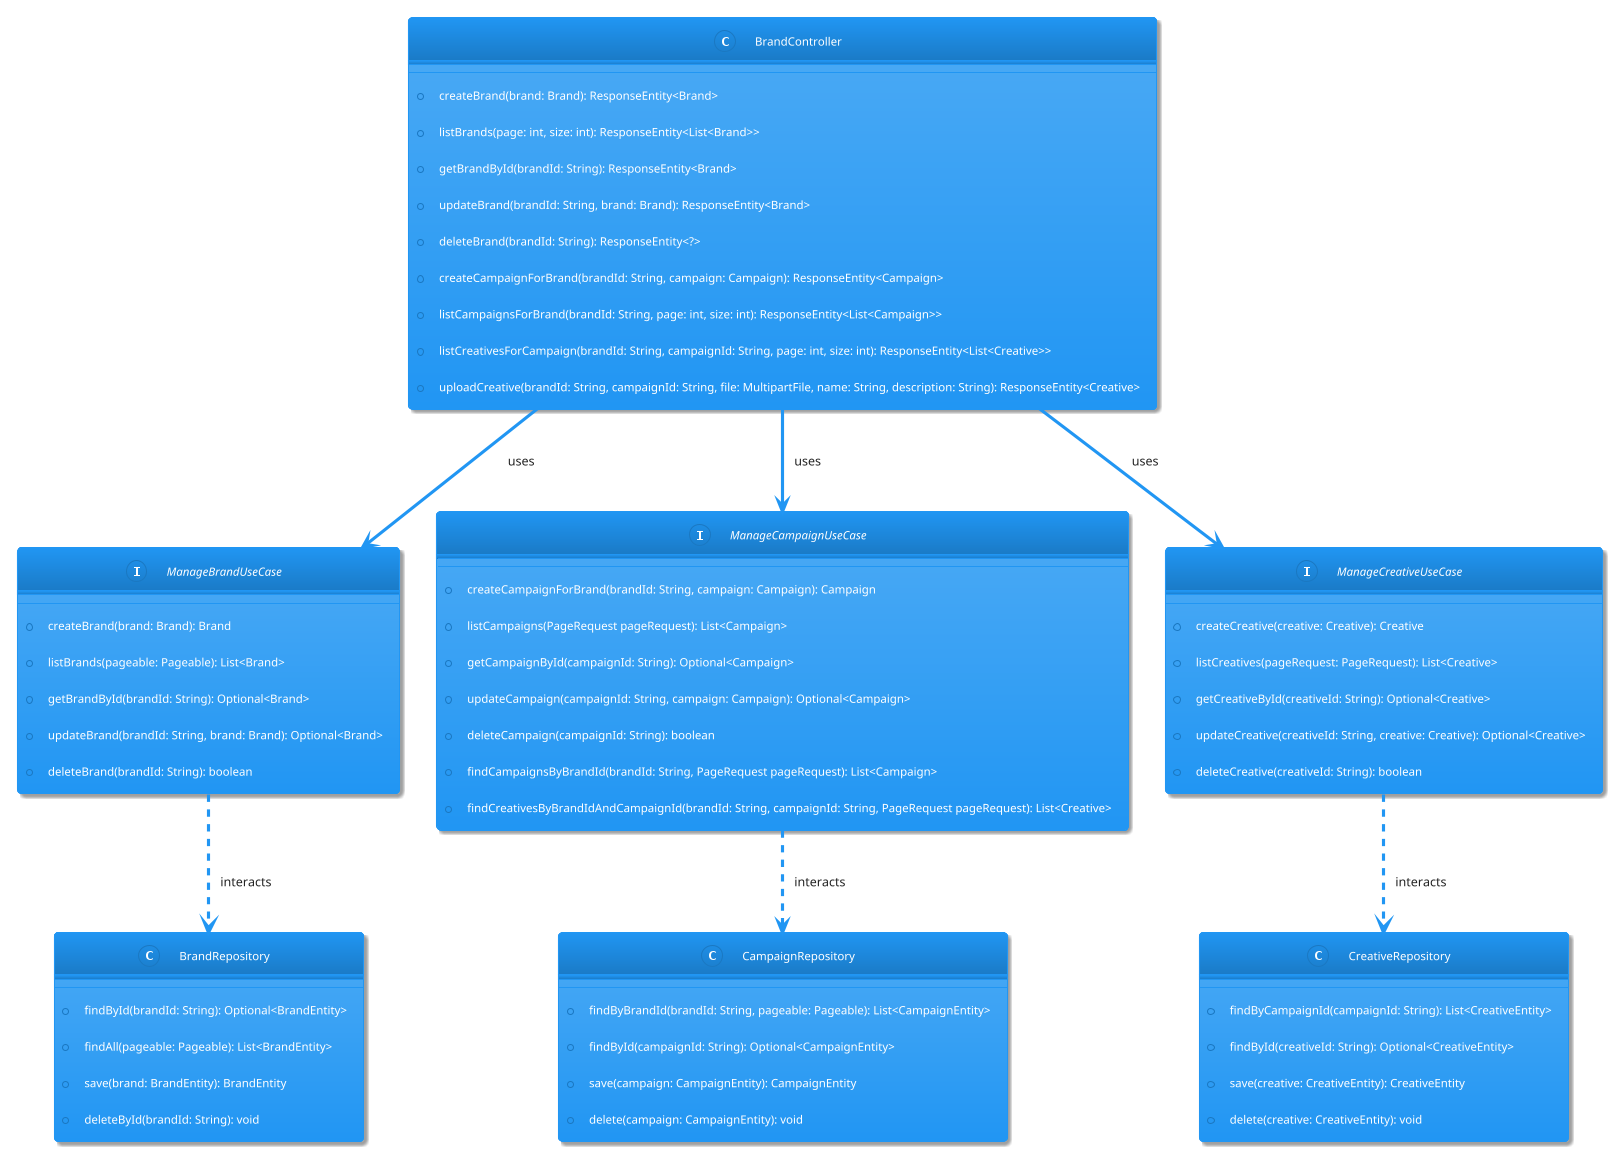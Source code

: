 @startuml
!theme materia

class BrandController {
    +createBrand(brand: Brand): ResponseEntity<Brand>
    +listBrands(page: int, size: int): ResponseEntity<List<Brand>>
    +getBrandById(brandId: String): ResponseEntity<Brand>
    +updateBrand(brandId: String, brand: Brand): ResponseEntity<Brand>
    +deleteBrand(brandId: String): ResponseEntity<?>
    +createCampaignForBrand(brandId: String, campaign: Campaign): ResponseEntity<Campaign>
    +listCampaignsForBrand(brandId: String, page: int, size: int): ResponseEntity<List<Campaign>>
    +listCreativesForCampaign(brandId: String, campaignId: String, page: int, size: int): ResponseEntity<List<Creative>>
    +uploadCreative(brandId: String, campaignId: String, file: MultipartFile, name: String, description: String): ResponseEntity<Creative>
}

interface ManageBrandUseCase {
    +createBrand(brand: Brand): Brand
    +listBrands(pageable: Pageable): List<Brand>
    +getBrandById(brandId: String): Optional<Brand>
    +updateBrand(brandId: String, brand: Brand): Optional<Brand>
    +deleteBrand(brandId: String): boolean
}

interface ManageCampaignUseCase {
    +createCampaignForBrand(brandId: String, campaign: Campaign): Campaign
    +listCampaigns(PageRequest pageRequest): List<Campaign>
    +getCampaignById(campaignId: String): Optional<Campaign>
    +updateCampaign(campaignId: String, campaign: Campaign): Optional<Campaign>
    +deleteCampaign(campaignId: String): boolean
    +findCampaignsByBrandId(brandId: String, PageRequest pageRequest): List<Campaign>
    +findCreativesByBrandIdAndCampaignId(brandId: String, campaignId: String, PageRequest pageRequest): List<Creative>
}

interface ManageCreativeUseCase {
    +createCreative(creative: Creative): Creative
    +listCreatives(pageRequest: PageRequest): List<Creative>
    +getCreativeById(creativeId: String): Optional<Creative>
    +updateCreative(creativeId: String, creative: Creative): Optional<Creative>
    +deleteCreative(creativeId: String): boolean
}

class BrandRepository {
    +findById(brandId: String): Optional<BrandEntity>
    +findAll(pageable: Pageable): List<BrandEntity>
    +save(brand: BrandEntity): BrandEntity
    +deleteById(brandId: String): void
}

class CampaignRepository {
    +findByBrandId(brandId: String, pageable: Pageable): List<CampaignEntity>
    +findById(campaignId: String): Optional<CampaignEntity>
    +save(campaign: CampaignEntity): CampaignEntity
    +delete(campaign: CampaignEntity): void
}

class CreativeRepository {
    +findByCampaignId(campaignId: String): List<CreativeEntity>
    +findById(creativeId: String): Optional<CreativeEntity>
    +save(creative: CreativeEntity): CreativeEntity
    +delete(creative: CreativeEntity): void
}

BrandController --> ManageBrandUseCase : uses
BrandController --> ManageCampaignUseCase : uses
BrandController --> ManageCreativeUseCase : uses

ManageBrandUseCase ..> BrandRepository : interacts
ManageCampaignUseCase ..> CampaignRepository : interacts
ManageCreativeUseCase ..> CreativeRepository : interacts

@enduml